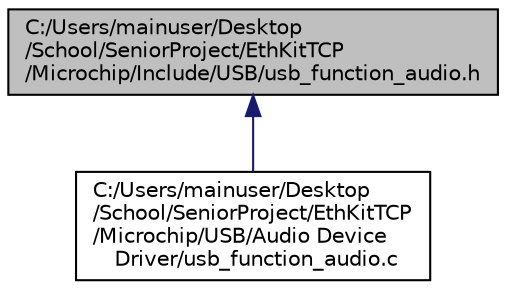 digraph "C:/Users/mainuser/Desktop/School/SeniorProject/EthKitTCP/Microchip/Include/USB/usb_function_audio.h"
{
  edge [fontname="Helvetica",fontsize="10",labelfontname="Helvetica",labelfontsize="10"];
  node [fontname="Helvetica",fontsize="10",shape=record];
  Node1 [label="C:/Users/mainuser/Desktop\l/School/SeniorProject/EthKitTCP\l/Microchip/Include/USB/usb_function_audio.h",height=0.2,width=0.4,color="black", fillcolor="grey75", style="filled", fontcolor="black"];
  Node1 -> Node2 [dir="back",color="midnightblue",fontsize="10",style="solid"];
  Node2 [label="C:/Users/mainuser/Desktop\l/School/SeniorProject/EthKitTCP\l/Microchip/USB/Audio Device\l Driver/usb_function_audio.c",height=0.2,width=0.4,color="black", fillcolor="white", style="filled",URL="$usb__function__audio_8c.html"];
}
